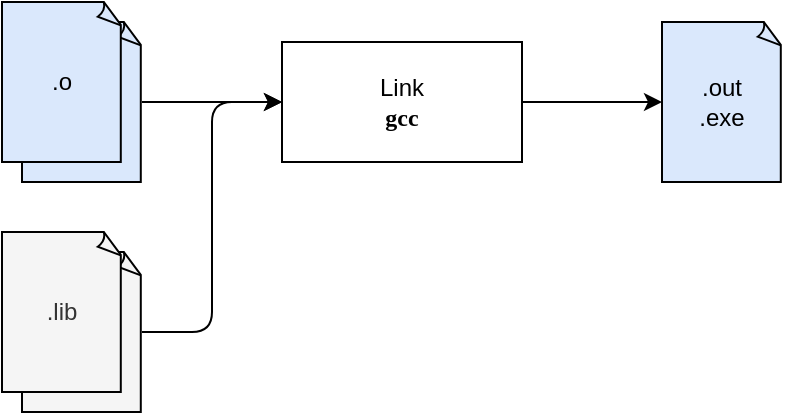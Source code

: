 <mxfile version="22.0.3" type="device">
  <diagram name="Page 1" id="Page-1">
    <mxGraphModel dx="1084" dy="1146" grid="1" gridSize="10" guides="1" tooltips="1" connect="1" arrows="1" fold="1" page="1" pageScale="1" pageWidth="800" pageHeight="220" math="0" shadow="0">
      <root>
        <mxCell id="0" />
        <mxCell id="1" parent="0" />
        <mxCell id="7YUNhZsP9ndvsF6Or2C0-57" value=".lib" style="whiteSpace=wrap;html=1;shape=mxgraph.basic.document;fillColor=#f5f5f5;strokeColor=#000000;fontColor=#333333;" parent="1" vertex="1">
          <mxGeometry x="210" y="-87" width="60" height="80" as="geometry" />
        </mxCell>
        <mxCell id="7YUNhZsP9ndvsF6Or2C0-53" style="edgeStyle=orthogonalEdgeStyle;rounded=0;orthogonalLoop=1;jettySize=auto;html=1;exitX=1;exitY=0.5;exitDx=0;exitDy=0;exitPerimeter=0;" parent="1" source="7YUNhZsP9ndvsF6Or2C0-52" target="7YUNhZsP9ndvsF6Or2C0-50" edge="1">
          <mxGeometry relative="1" as="geometry" />
        </mxCell>
        <mxCell id="7YUNhZsP9ndvsF6Or2C0-52" value=".o" style="whiteSpace=wrap;html=1;shape=mxgraph.basic.document;fillColor=#dae8fc;strokeColor=#000000;" parent="1" vertex="1">
          <mxGeometry x="210" y="-202" width="60" height="80" as="geometry" />
        </mxCell>
        <UserObject label="" tags="Diagramme_de_flux Lien" id="49">
          <mxCell parent="1" vertex="1" visible="0">
            <mxGeometry as="geometry" />
          </mxCell>
        </UserObject>
        <mxCell id="7YUNhZsP9ndvsF6Or2C0-49" value=".o" style="whiteSpace=wrap;html=1;shape=mxgraph.basic.document;fillColor=#dae8fc;strokeColor=#000000;" parent="1" vertex="1">
          <mxGeometry x="200" y="-212" width="60" height="80" as="geometry" />
        </mxCell>
        <mxCell id="7YUNhZsP9ndvsF6Or2C0-54" style="edgeStyle=orthogonalEdgeStyle;rounded=0;orthogonalLoop=1;jettySize=auto;html=1;exitX=1;exitY=0.5;exitDx=0;exitDy=0;" parent="1" source="7YUNhZsP9ndvsF6Or2C0-50" target="7YUNhZsP9ndvsF6Or2C0-51" edge="1">
          <mxGeometry relative="1" as="geometry" />
        </mxCell>
        <mxCell id="7YUNhZsP9ndvsF6Or2C0-50" value="Link&lt;br&gt;&lt;font face=&quot;Lucida Console&quot;&gt;&lt;b&gt;gcc&lt;/b&gt;&lt;/font&gt;" style="rounded=0;whiteSpace=wrap;html=1;" parent="1" vertex="1">
          <mxGeometry x="340" y="-192" width="120" height="60" as="geometry" />
        </mxCell>
        <mxCell id="7YUNhZsP9ndvsF6Or2C0-51" value=".out&lt;br&gt;.exe" style="whiteSpace=wrap;html=1;shape=mxgraph.basic.document;fillColor=#dae8fc;strokeColor=#000000;" parent="1" vertex="1">
          <mxGeometry x="530" y="-202" width="60" height="80" as="geometry" />
        </mxCell>
        <mxCell id="7YUNhZsP9ndvsF6Or2C0-56" style="edgeStyle=orthogonalEdgeStyle;orthogonalLoop=1;jettySize=auto;html=1;entryX=0;entryY=0.5;entryDx=0;entryDy=0;rounded=1;" parent="1" source="7YUNhZsP9ndvsF6Or2C0-57" target="7YUNhZsP9ndvsF6Or2C0-50" edge="1">
          <mxGeometry relative="1" as="geometry" />
        </mxCell>
        <mxCell id="7YUNhZsP9ndvsF6Or2C0-55" value=".lib" style="whiteSpace=wrap;html=1;shape=mxgraph.basic.document;fillColor=#f5f5f5;strokeColor=#000000;fontColor=#333333;" parent="1" vertex="1">
          <mxGeometry x="200" y="-97" width="60" height="80" as="geometry" />
        </mxCell>
      </root>
    </mxGraphModel>
  </diagram>
</mxfile>
